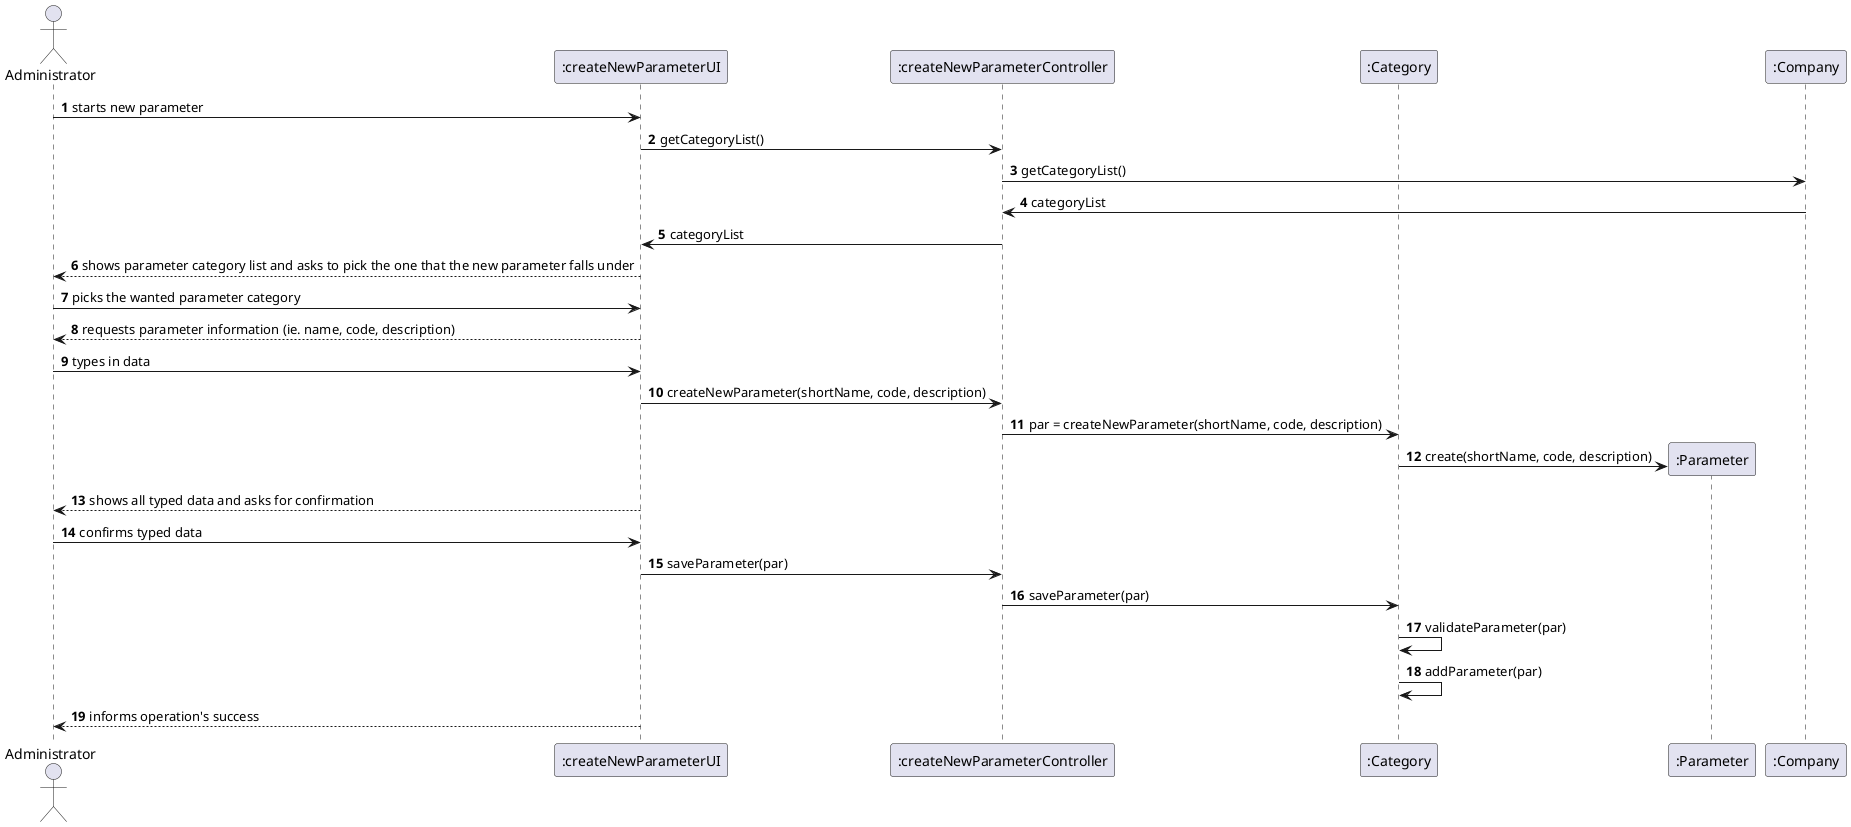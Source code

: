 @startuml

autonumber

actor Administrator as admin
participant ":createNewParameterUI" as UI
participant ":createNewParameterController" as Controller
participant ":Category" as cat
participant ":Parameter" as param
participant ":Company" as comp

admin -> UI: starts new parameter
UI -> Controller: getCategoryList()
Controller -> comp: getCategoryList()
comp -> Controller: categoryList
Controller -> UI: categoryList
UI --> admin: shows parameter category list and asks to pick the one that the new parameter falls under
admin -> UI: picks the wanted parameter category
UI --> admin: requests parameter information (ie. name, code, description)
admin -> UI: types in data
UI -> Controller: createNewParameter(shortName, code, description)
Controller -> cat: par = createNewParameter(shortName, code, description)
create param
cat -> param: create(shortName, code, description)
UI --> admin: shows all typed data and asks for confirmation
admin -> UI: confirms typed data
UI -> Controller: saveParameter(par)
Controller -> cat: saveParameter(par)
cat -> cat: validateParameter(par)
cat -> cat: addParameter(par)
UI --> admin: informs operation's success

@enduml